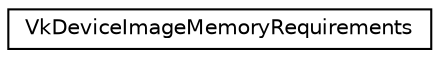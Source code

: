 digraph "Graphical Class Hierarchy"
{
 // LATEX_PDF_SIZE
  edge [fontname="Helvetica",fontsize="10",labelfontname="Helvetica",labelfontsize="10"];
  node [fontname="Helvetica",fontsize="10",shape=record];
  rankdir="LR";
  Node0 [label="VkDeviceImageMemoryRequirements",height=0.2,width=0.4,color="black", fillcolor="white", style="filled",URL="$structVkDeviceImageMemoryRequirements.html",tooltip=" "];
}
